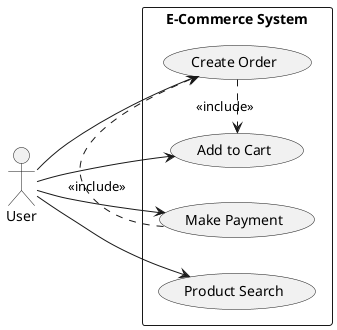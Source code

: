 'TODO Bölüm 6: Pratik Uygulama: Mevcut bir Projeyi UML ile Modelleme (Ödev/Egzersiz)

'! 1. Gereksinimleri Anlama

'* Aktörler:
'  - User (Customer, Guest)
'* Temel İşlevler:
'  1- Ürün arama/listeleme
'  2- Sepete ekleme/çıkarma
'  3- Sipariş oluşturma
'  4- Ödeme yapma
'* Ana Nesneler:
'  1- User (membership information, order history)
'  2- Product (name, price, stock)
'  3- Basket (product list, total amount)
'  4- Order (order details, status)
'  5- Payment (payment method, amount)


'! 2. Kullanım Senaryosu (Use Case) Diyagramı

@startuml E-Commerce_System
left to right direction
actor User as U
rectangle "E-Commerce System" {
  usecase "Product Search" as UC1
  usecase "Add to Cart" as UC2
  usecase "Create Order" as UC3
  usecase "Make Payment" as UC4
  U --> UC1
  U --> UC2
  U --> UC3
  U --> UC4
  UC3 .> UC2 : <<include>>
  UC4 .> UC3 : <<include>>
}
@enduml

'? <<include>>: Sipariş oluşturmak için sepete ürün eklenmelidir.

'! 3. Kullanım Senaryosu (Use Case) Diyagramı
'* GRASP Prensipleri ve OOP Teknikleri:
'  Bilgi Uzmanı: Basket, kendisindeki ürünlerin toplam fiyatını hesaplar.
'  Creative: Order nesnesini Basket oluşturur.
'  Interfaces: IPaymentMethod ile farklı ödeme yöntemleri (kredi kartı, PayPal).

@startuml Class_E-Commerce_System
class User {
  -id: String
  -name: String
  +productSearch(keyword: String): List<Product>
}

class Product {
  -id: String
  -price: double
  +stockUpdate(): void
}

class Basket {
  -products: List<Product>
  +totalAmountCalculate(): double
  +converttoOrder(): Order
}

class Order {
  -status: String
  +makePayment(payment: IPaymentMethod): boolean
}

interface IPaymentMethod {
  +makePayment(amount: double): boolean
}

class CreditCard implements IPaymentMethod {
  +makePayment(amount: double): boolean
}

User "1" --> "0..*" Basket
Basket "1" --> "1..*" Product
Basket "1" --> "1" Order
Order ..> IPaymentMethod
@enduml

'! 4. Sıralama Diyagramı (Sepete Ekleme Senaryosu)

@startuml Sorting_E-Commerce_System
actor User
participant "Interface" as UI
participant Basket
participant Product

User -> UI: "Product Search (iPhone)"
UI -> Product: getProducts("iPhone")
Product --> UI: Product List
User -> UI: "Add to Cart (ProductID)"
UI -> Basket: addProduct(ProductID)
Basket -> Product: stockControl()
Product --> Basket: Stock Available
Basket --> UI: Success
UI --> User: "Added to Cart"
@enduml